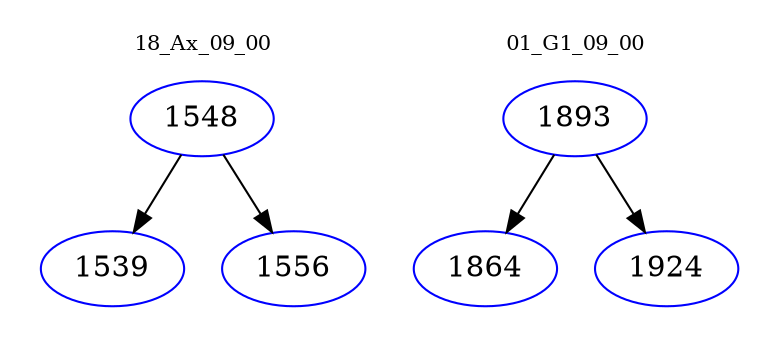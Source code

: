 digraph{
subgraph cluster_0 {
color = white
label = "18_Ax_09_00";
fontsize=10;
T0_1548 [label="1548", color="blue"]
T0_1548 -> T0_1539 [color="black"]
T0_1539 [label="1539", color="blue"]
T0_1548 -> T0_1556 [color="black"]
T0_1556 [label="1556", color="blue"]
}
subgraph cluster_1 {
color = white
label = "01_G1_09_00";
fontsize=10;
T1_1893 [label="1893", color="blue"]
T1_1893 -> T1_1864 [color="black"]
T1_1864 [label="1864", color="blue"]
T1_1893 -> T1_1924 [color="black"]
T1_1924 [label="1924", color="blue"]
}
}
